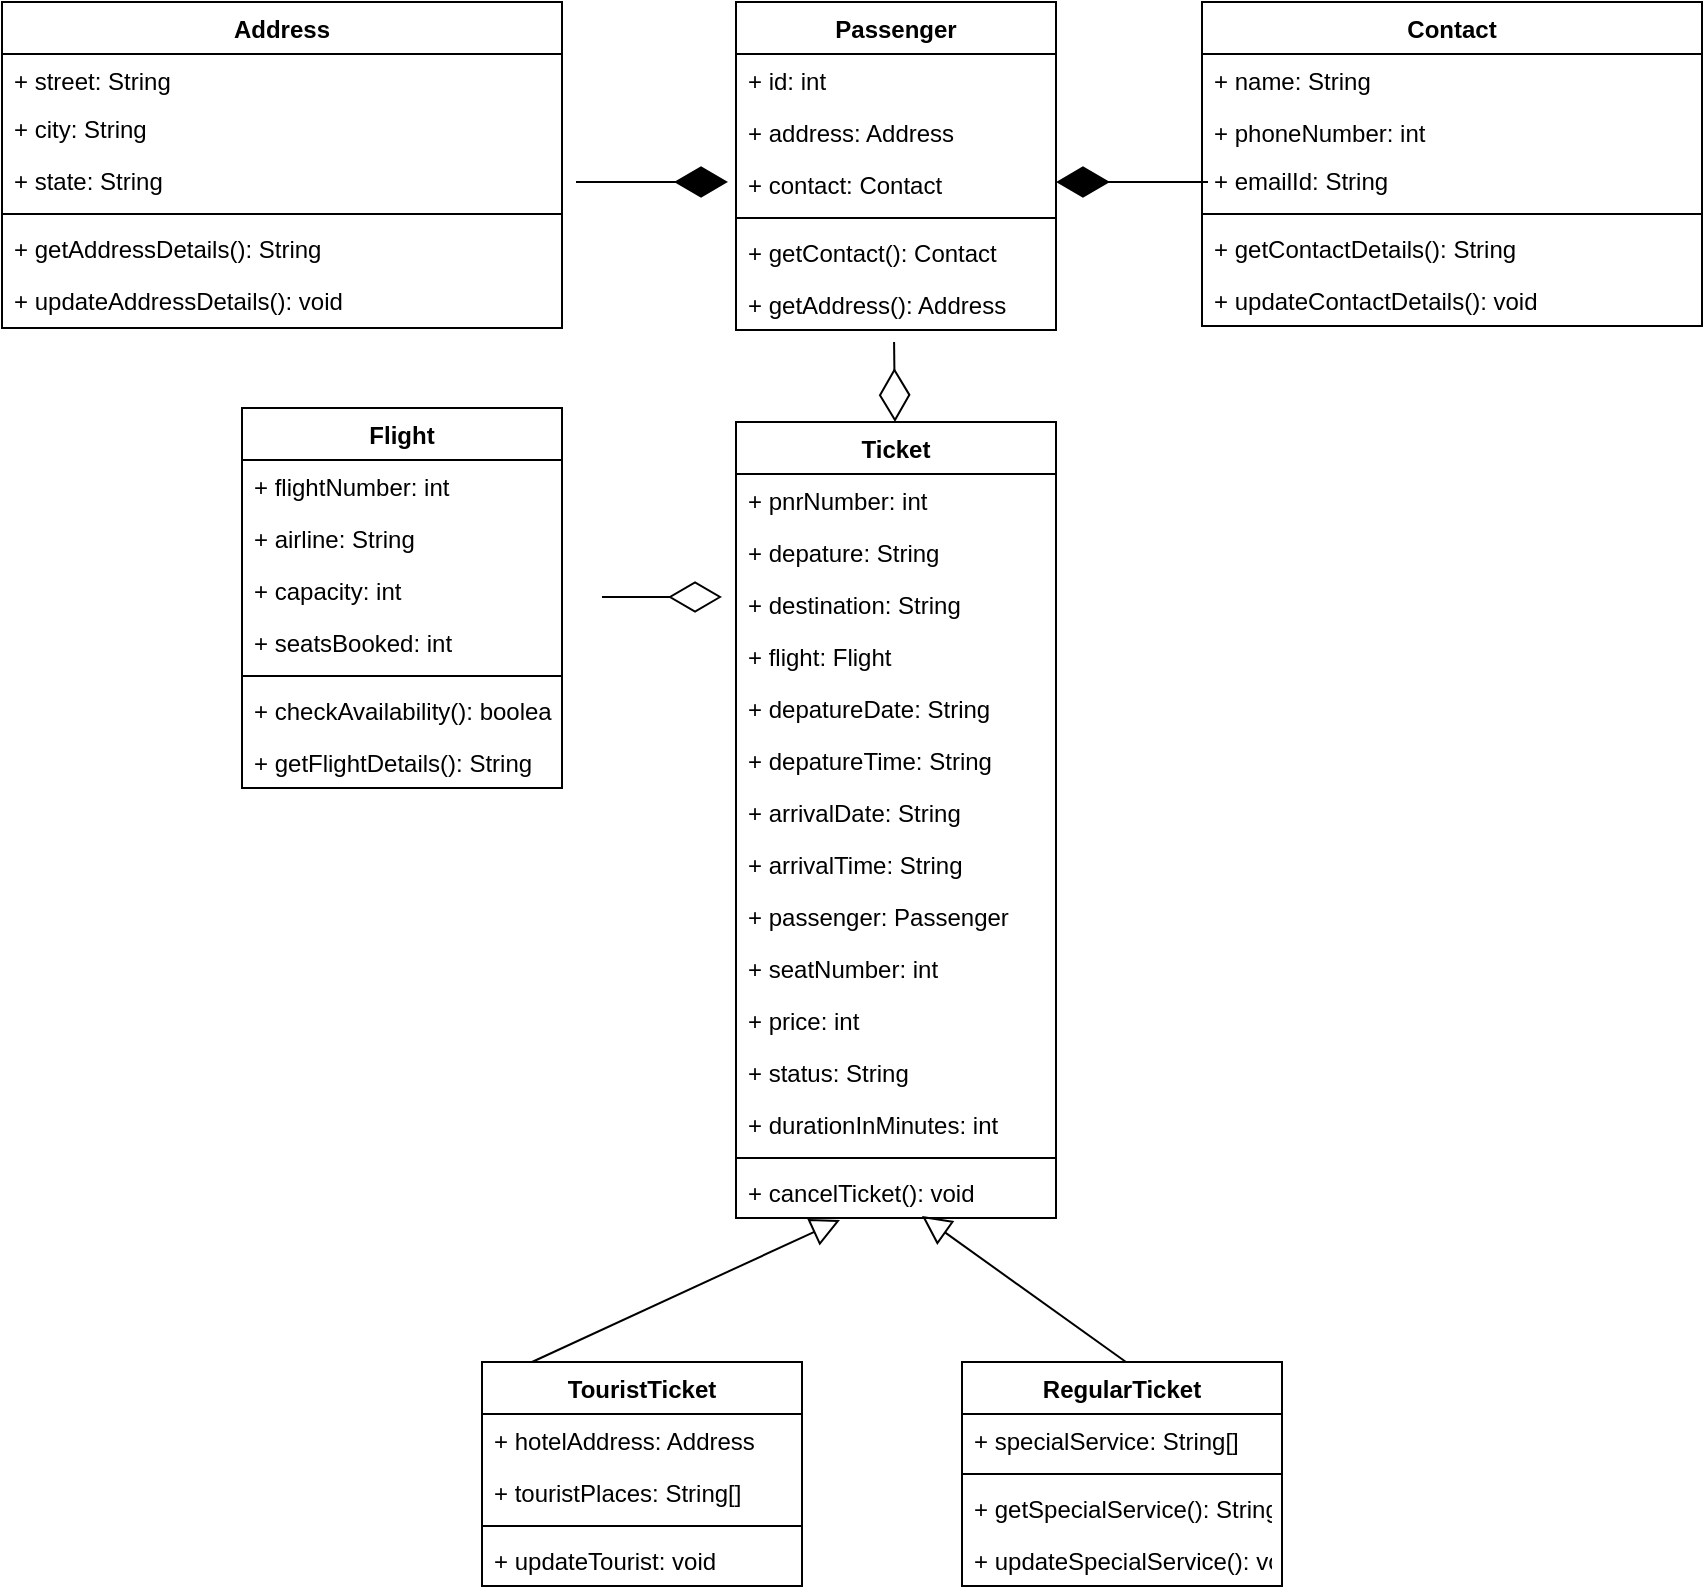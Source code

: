 <mxfile version="13.10.1" type="device"><diagram id="bFVfQe8NllgXu4wjgGMo" name="Page-1"><mxGraphModel dx="875" dy="492" grid="1" gridSize="10" guides="1" tooltips="1" connect="1" arrows="1" fold="1" page="1" pageScale="1" pageWidth="850" pageHeight="1100" math="0" shadow="0"><root><mxCell id="0"/><mxCell id="1" parent="0"/><mxCell id="rxez0-QFfKxThDH0rogU-1" value="Address" style="swimlane;fontStyle=1;align=center;verticalAlign=top;childLayout=stackLayout;horizontal=1;startSize=26;horizontalStack=0;resizeParent=1;resizeParentMax=0;resizeLast=0;collapsible=1;marginBottom=0;" vertex="1" parent="1"><mxGeometry x="160" y="40" width="280" height="163" as="geometry"/></mxCell><mxCell id="rxez0-QFfKxThDH0rogU-2" value="+ street: String" style="text;strokeColor=none;fillColor=none;align=left;verticalAlign=top;spacingLeft=4;spacingRight=4;overflow=hidden;rotatable=0;points=[[0,0.5],[1,0.5]];portConstraint=eastwest;" vertex="1" parent="rxez0-QFfKxThDH0rogU-1"><mxGeometry y="26" width="280" height="24" as="geometry"/></mxCell><mxCell id="rxez0-QFfKxThDH0rogU-11" value="+ city: String" style="text;strokeColor=none;fillColor=none;align=left;verticalAlign=top;spacingLeft=4;spacingRight=4;overflow=hidden;rotatable=0;points=[[0,0.5],[1,0.5]];portConstraint=eastwest;" vertex="1" parent="rxez0-QFfKxThDH0rogU-1"><mxGeometry y="50" width="280" height="26" as="geometry"/></mxCell><mxCell id="rxez0-QFfKxThDH0rogU-12" value="+ state: String" style="text;strokeColor=none;fillColor=none;align=left;verticalAlign=top;spacingLeft=4;spacingRight=4;overflow=hidden;rotatable=0;points=[[0,0.5],[1,0.5]];portConstraint=eastwest;" vertex="1" parent="rxez0-QFfKxThDH0rogU-1"><mxGeometry y="76" width="280" height="26" as="geometry"/></mxCell><mxCell id="rxez0-QFfKxThDH0rogU-3" value="" style="line;strokeWidth=1;fillColor=none;align=left;verticalAlign=middle;spacingTop=-1;spacingLeft=3;spacingRight=3;rotatable=0;labelPosition=right;points=[];portConstraint=eastwest;" vertex="1" parent="rxez0-QFfKxThDH0rogU-1"><mxGeometry y="102" width="280" height="8" as="geometry"/></mxCell><mxCell id="rxez0-QFfKxThDH0rogU-28" value="+ getAddressDetails(): String" style="text;strokeColor=none;fillColor=none;align=left;verticalAlign=top;spacingLeft=4;spacingRight=4;overflow=hidden;rotatable=0;points=[[0,0.5],[1,0.5]];portConstraint=eastwest;" vertex="1" parent="rxez0-QFfKxThDH0rogU-1"><mxGeometry y="110" width="280" height="26" as="geometry"/></mxCell><mxCell id="rxez0-QFfKxThDH0rogU-27" value="+ updateAddressDetails(): void" style="text;strokeColor=none;fillColor=none;align=left;verticalAlign=top;spacingLeft=4;spacingRight=4;overflow=hidden;rotatable=0;points=[[0,0.5],[1,0.5]];portConstraint=eastwest;" vertex="1" parent="rxez0-QFfKxThDH0rogU-1"><mxGeometry y="136" width="280" height="27" as="geometry"/></mxCell><mxCell id="rxez0-QFfKxThDH0rogU-13" value="Contact" style="swimlane;fontStyle=1;align=center;verticalAlign=top;childLayout=stackLayout;horizontal=1;startSize=26;horizontalStack=0;resizeParent=1;resizeParentMax=0;resizeLast=0;collapsible=1;marginBottom=0;" vertex="1" parent="1"><mxGeometry x="760" y="40" width="250" height="162" as="geometry"/></mxCell><mxCell id="rxez0-QFfKxThDH0rogU-15" value="+ name: String" style="text;strokeColor=none;fillColor=none;align=left;verticalAlign=top;spacingLeft=4;spacingRight=4;overflow=hidden;rotatable=0;points=[[0,0.5],[1,0.5]];portConstraint=eastwest;" vertex="1" parent="rxez0-QFfKxThDH0rogU-13"><mxGeometry y="26" width="250" height="26" as="geometry"/></mxCell><mxCell id="rxez0-QFfKxThDH0rogU-14" value="+ phoneNumber: int" style="text;strokeColor=none;fillColor=none;align=left;verticalAlign=top;spacingLeft=4;spacingRight=4;overflow=hidden;rotatable=0;points=[[0,0.5],[1,0.5]];portConstraint=eastwest;" vertex="1" parent="rxez0-QFfKxThDH0rogU-13"><mxGeometry y="52" width="250" height="24" as="geometry"/></mxCell><mxCell id="rxez0-QFfKxThDH0rogU-16" value="+ emailId: String" style="text;strokeColor=none;fillColor=none;align=left;verticalAlign=top;spacingLeft=4;spacingRight=4;overflow=hidden;rotatable=0;points=[[0,0.5],[1,0.5]];portConstraint=eastwest;" vertex="1" parent="rxez0-QFfKxThDH0rogU-13"><mxGeometry y="76" width="250" height="26" as="geometry"/></mxCell><mxCell id="rxez0-QFfKxThDH0rogU-17" value="" style="line;strokeWidth=1;fillColor=none;align=left;verticalAlign=middle;spacingTop=-1;spacingLeft=3;spacingRight=3;rotatable=0;labelPosition=right;points=[];portConstraint=eastwest;" vertex="1" parent="rxez0-QFfKxThDH0rogU-13"><mxGeometry y="102" width="250" height="8" as="geometry"/></mxCell><mxCell id="rxez0-QFfKxThDH0rogU-34" value="+ getContactDetails(): String" style="text;strokeColor=none;fillColor=none;align=left;verticalAlign=top;spacingLeft=4;spacingRight=4;overflow=hidden;rotatable=0;points=[[0,0.5],[1,0.5]];portConstraint=eastwest;" vertex="1" parent="rxez0-QFfKxThDH0rogU-13"><mxGeometry y="110" width="250" height="26" as="geometry"/></mxCell><mxCell id="rxez0-QFfKxThDH0rogU-35" value="+ updateContactDetails(): void" style="text;strokeColor=none;fillColor=none;align=left;verticalAlign=top;spacingLeft=4;spacingRight=4;overflow=hidden;rotatable=0;points=[[0,0.5],[1,0.5]];portConstraint=eastwest;" vertex="1" parent="rxez0-QFfKxThDH0rogU-13"><mxGeometry y="136" width="250" height="26" as="geometry"/></mxCell><mxCell id="rxez0-QFfKxThDH0rogU-37" value="Passenger" style="swimlane;fontStyle=1;align=center;verticalAlign=top;childLayout=stackLayout;horizontal=1;startSize=26;horizontalStack=0;resizeParent=1;resizeParentMax=0;resizeLast=0;collapsible=1;marginBottom=0;" vertex="1" parent="1"><mxGeometry x="527" y="40" width="160" height="164" as="geometry"><mxRectangle x="200" y="120" width="80" height="26" as="alternateBounds"/></mxGeometry></mxCell><mxCell id="rxez0-QFfKxThDH0rogU-38" value="+ id: int" style="text;strokeColor=none;fillColor=none;align=left;verticalAlign=top;spacingLeft=4;spacingRight=4;overflow=hidden;rotatable=0;points=[[0,0.5],[1,0.5]];portConstraint=eastwest;" vertex="1" parent="rxez0-QFfKxThDH0rogU-37"><mxGeometry y="26" width="160" height="26" as="geometry"/></mxCell><mxCell id="rxez0-QFfKxThDH0rogU-39" value="+ address: Address" style="text;strokeColor=none;fillColor=none;align=left;verticalAlign=top;spacingLeft=4;spacingRight=4;overflow=hidden;rotatable=0;points=[[0,0.5],[1,0.5]];portConstraint=eastwest;" vertex="1" parent="rxez0-QFfKxThDH0rogU-37"><mxGeometry y="52" width="160" height="26" as="geometry"/></mxCell><mxCell id="rxez0-QFfKxThDH0rogU-40" value="+ contact: Contact" style="text;strokeColor=none;fillColor=none;align=left;verticalAlign=top;spacingLeft=4;spacingRight=4;overflow=hidden;rotatable=0;points=[[0,0.5],[1,0.5]];portConstraint=eastwest;" vertex="1" parent="rxez0-QFfKxThDH0rogU-37"><mxGeometry y="78" width="160" height="26" as="geometry"/></mxCell><mxCell id="rxez0-QFfKxThDH0rogU-41" value="" style="line;strokeWidth=1;fillColor=none;align=left;verticalAlign=middle;spacingTop=-1;spacingLeft=3;spacingRight=3;rotatable=0;labelPosition=right;points=[];portConstraint=eastwest;" vertex="1" parent="rxez0-QFfKxThDH0rogU-37"><mxGeometry y="104" width="160" height="8" as="geometry"/></mxCell><mxCell id="rxez0-QFfKxThDH0rogU-42" value="+ getContact(): Contact" style="text;strokeColor=none;fillColor=none;align=left;verticalAlign=top;spacingLeft=4;spacingRight=4;overflow=hidden;rotatable=0;points=[[0,0.5],[1,0.5]];portConstraint=eastwest;" vertex="1" parent="rxez0-QFfKxThDH0rogU-37"><mxGeometry y="112" width="160" height="26" as="geometry"/></mxCell><mxCell id="rxez0-QFfKxThDH0rogU-43" value="+ getAddress(): Address" style="text;strokeColor=none;fillColor=none;align=left;verticalAlign=top;spacingLeft=4;spacingRight=4;overflow=hidden;rotatable=0;points=[[0,0.5],[1,0.5]];portConstraint=eastwest;" vertex="1" parent="rxez0-QFfKxThDH0rogU-37"><mxGeometry y="138" width="160" height="26" as="geometry"/></mxCell><mxCell id="rxez0-QFfKxThDH0rogU-44" value="Flight" style="swimlane;fontStyle=1;align=center;verticalAlign=top;childLayout=stackLayout;horizontal=1;startSize=26;horizontalStack=0;resizeParent=1;resizeParentMax=0;resizeLast=0;collapsible=1;marginBottom=0;" vertex="1" parent="1"><mxGeometry x="280" y="243" width="160" height="190" as="geometry"/></mxCell><mxCell id="rxez0-QFfKxThDH0rogU-52" value="+ flightNumber: int" style="text;strokeColor=none;fillColor=none;align=left;verticalAlign=top;spacingLeft=4;spacingRight=4;overflow=hidden;rotatable=0;points=[[0,0.5],[1,0.5]];portConstraint=eastwest;" vertex="1" parent="rxez0-QFfKxThDH0rogU-44"><mxGeometry y="26" width="160" height="26" as="geometry"/></mxCell><mxCell id="rxez0-QFfKxThDH0rogU-68" value="+ airline: String" style="text;strokeColor=none;fillColor=none;align=left;verticalAlign=top;spacingLeft=4;spacingRight=4;overflow=hidden;rotatable=0;points=[[0,0.5],[1,0.5]];portConstraint=eastwest;" vertex="1" parent="rxez0-QFfKxThDH0rogU-44"><mxGeometry y="52" width="160" height="26" as="geometry"/></mxCell><mxCell id="rxez0-QFfKxThDH0rogU-45" value="+ capacity: int" style="text;strokeColor=none;fillColor=none;align=left;verticalAlign=top;spacingLeft=4;spacingRight=4;overflow=hidden;rotatable=0;points=[[0,0.5],[1,0.5]];portConstraint=eastwest;" vertex="1" parent="rxez0-QFfKxThDH0rogU-44"><mxGeometry y="78" width="160" height="26" as="geometry"/></mxCell><mxCell id="rxez0-QFfKxThDH0rogU-53" value="+ seatsBooked: int" style="text;strokeColor=none;fillColor=none;align=left;verticalAlign=top;spacingLeft=4;spacingRight=4;overflow=hidden;rotatable=0;points=[[0,0.5],[1,0.5]];portConstraint=eastwest;" vertex="1" parent="rxez0-QFfKxThDH0rogU-44"><mxGeometry y="104" width="160" height="26" as="geometry"/></mxCell><mxCell id="rxez0-QFfKxThDH0rogU-46" value="" style="line;strokeWidth=1;fillColor=none;align=left;verticalAlign=middle;spacingTop=-1;spacingLeft=3;spacingRight=3;rotatable=0;labelPosition=right;points=[];portConstraint=eastwest;" vertex="1" parent="rxez0-QFfKxThDH0rogU-44"><mxGeometry y="130" width="160" height="8" as="geometry"/></mxCell><mxCell id="rxez0-QFfKxThDH0rogU-67" value="+ checkAvailability(): boolean" style="text;strokeColor=none;fillColor=none;align=left;verticalAlign=top;spacingLeft=4;spacingRight=4;overflow=hidden;rotatable=0;points=[[0,0.5],[1,0.5]];portConstraint=eastwest;" vertex="1" parent="rxez0-QFfKxThDH0rogU-44"><mxGeometry y="138" width="160" height="26" as="geometry"/></mxCell><mxCell id="rxez0-QFfKxThDH0rogU-47" value="+ getFlightDetails(): String" style="text;strokeColor=none;fillColor=none;align=left;verticalAlign=top;spacingLeft=4;spacingRight=4;overflow=hidden;rotatable=0;points=[[0,0.5],[1,0.5]];portConstraint=eastwest;" vertex="1" parent="rxez0-QFfKxThDH0rogU-44"><mxGeometry y="164" width="160" height="26" as="geometry"/></mxCell><mxCell id="rxez0-QFfKxThDH0rogU-48" value="Ticket" style="swimlane;fontStyle=1;align=center;verticalAlign=top;childLayout=stackLayout;horizontal=1;startSize=26;horizontalStack=0;resizeParent=1;resizeParentMax=0;resizeLast=0;collapsible=1;marginBottom=0;" vertex="1" parent="1"><mxGeometry x="527" y="250" width="160" height="398" as="geometry"/></mxCell><mxCell id="rxez0-QFfKxThDH0rogU-49" value="+ pnrNumber: int" style="text;strokeColor=none;fillColor=none;align=left;verticalAlign=top;spacingLeft=4;spacingRight=4;overflow=hidden;rotatable=0;points=[[0,0.5],[1,0.5]];portConstraint=eastwest;" vertex="1" parent="rxez0-QFfKxThDH0rogU-48"><mxGeometry y="26" width="160" height="26" as="geometry"/></mxCell><mxCell id="rxez0-QFfKxThDH0rogU-55" value="+ depature: String" style="text;strokeColor=none;fillColor=none;align=left;verticalAlign=top;spacingLeft=4;spacingRight=4;overflow=hidden;rotatable=0;points=[[0,0.5],[1,0.5]];portConstraint=eastwest;" vertex="1" parent="rxez0-QFfKxThDH0rogU-48"><mxGeometry y="52" width="160" height="26" as="geometry"/></mxCell><mxCell id="rxez0-QFfKxThDH0rogU-56" value="+ destination: String" style="text;strokeColor=none;fillColor=none;align=left;verticalAlign=top;spacingLeft=4;spacingRight=4;overflow=hidden;rotatable=0;points=[[0,0.5],[1,0.5]];portConstraint=eastwest;" vertex="1" parent="rxez0-QFfKxThDH0rogU-48"><mxGeometry y="78" width="160" height="26" as="geometry"/></mxCell><mxCell id="rxez0-QFfKxThDH0rogU-57" value="+ flight: Flight" style="text;strokeColor=none;fillColor=none;align=left;verticalAlign=top;spacingLeft=4;spacingRight=4;overflow=hidden;rotatable=0;points=[[0,0.5],[1,0.5]];portConstraint=eastwest;" vertex="1" parent="rxez0-QFfKxThDH0rogU-48"><mxGeometry y="104" width="160" height="26" as="geometry"/></mxCell><mxCell id="rxez0-QFfKxThDH0rogU-58" value="+ depatureDate: String" style="text;strokeColor=none;fillColor=none;align=left;verticalAlign=top;spacingLeft=4;spacingRight=4;overflow=hidden;rotatable=0;points=[[0,0.5],[1,0.5]];portConstraint=eastwest;" vertex="1" parent="rxez0-QFfKxThDH0rogU-48"><mxGeometry y="130" width="160" height="26" as="geometry"/></mxCell><mxCell id="rxez0-QFfKxThDH0rogU-59" value="+ depatureTime: String" style="text;strokeColor=none;fillColor=none;align=left;verticalAlign=top;spacingLeft=4;spacingRight=4;overflow=hidden;rotatable=0;points=[[0,0.5],[1,0.5]];portConstraint=eastwest;" vertex="1" parent="rxez0-QFfKxThDH0rogU-48"><mxGeometry y="156" width="160" height="26" as="geometry"/></mxCell><mxCell id="rxez0-QFfKxThDH0rogU-60" value="+ arrivalDate: String" style="text;strokeColor=none;fillColor=none;align=left;verticalAlign=top;spacingLeft=4;spacingRight=4;overflow=hidden;rotatable=0;points=[[0,0.5],[1,0.5]];portConstraint=eastwest;" vertex="1" parent="rxez0-QFfKxThDH0rogU-48"><mxGeometry y="182" width="160" height="26" as="geometry"/></mxCell><mxCell id="rxez0-QFfKxThDH0rogU-61" value="+ arrivalTime: String" style="text;strokeColor=none;fillColor=none;align=left;verticalAlign=top;spacingLeft=4;spacingRight=4;overflow=hidden;rotatable=0;points=[[0,0.5],[1,0.5]];portConstraint=eastwest;" vertex="1" parent="rxez0-QFfKxThDH0rogU-48"><mxGeometry y="208" width="160" height="26" as="geometry"/></mxCell><mxCell id="rxez0-QFfKxThDH0rogU-62" value="+ passenger: Passenger" style="text;strokeColor=none;fillColor=none;align=left;verticalAlign=top;spacingLeft=4;spacingRight=4;overflow=hidden;rotatable=0;points=[[0,0.5],[1,0.5]];portConstraint=eastwest;" vertex="1" parent="rxez0-QFfKxThDH0rogU-48"><mxGeometry y="234" width="160" height="26" as="geometry"/></mxCell><mxCell id="rxez0-QFfKxThDH0rogU-63" value="+ seatNumber: int" style="text;strokeColor=none;fillColor=none;align=left;verticalAlign=top;spacingLeft=4;spacingRight=4;overflow=hidden;rotatable=0;points=[[0,0.5],[1,0.5]];portConstraint=eastwest;" vertex="1" parent="rxez0-QFfKxThDH0rogU-48"><mxGeometry y="260" width="160" height="26" as="geometry"/></mxCell><mxCell id="rxez0-QFfKxThDH0rogU-64" value="+ price: int" style="text;strokeColor=none;fillColor=none;align=left;verticalAlign=top;spacingLeft=4;spacingRight=4;overflow=hidden;rotatable=0;points=[[0,0.5],[1,0.5]];portConstraint=eastwest;" vertex="1" parent="rxez0-QFfKxThDH0rogU-48"><mxGeometry y="286" width="160" height="26" as="geometry"/></mxCell><mxCell id="rxez0-QFfKxThDH0rogU-65" value="+ status: String" style="text;strokeColor=none;fillColor=none;align=left;verticalAlign=top;spacingLeft=4;spacingRight=4;overflow=hidden;rotatable=0;points=[[0,0.5],[1,0.5]];portConstraint=eastwest;" vertex="1" parent="rxez0-QFfKxThDH0rogU-48"><mxGeometry y="312" width="160" height="26" as="geometry"/></mxCell><mxCell id="rxez0-QFfKxThDH0rogU-66" value="+ durationInMinutes: int" style="text;strokeColor=none;fillColor=none;align=left;verticalAlign=top;spacingLeft=4;spacingRight=4;overflow=hidden;rotatable=0;points=[[0,0.5],[1,0.5]];portConstraint=eastwest;" vertex="1" parent="rxez0-QFfKxThDH0rogU-48"><mxGeometry y="338" width="160" height="26" as="geometry"/></mxCell><mxCell id="rxez0-QFfKxThDH0rogU-50" value="" style="line;strokeWidth=1;fillColor=none;align=left;verticalAlign=middle;spacingTop=-1;spacingLeft=3;spacingRight=3;rotatable=0;labelPosition=right;points=[];portConstraint=eastwest;" vertex="1" parent="rxez0-QFfKxThDH0rogU-48"><mxGeometry y="364" width="160" height="8" as="geometry"/></mxCell><mxCell id="rxez0-QFfKxThDH0rogU-51" value="+ cancelTicket(): void" style="text;strokeColor=none;fillColor=none;align=left;verticalAlign=top;spacingLeft=4;spacingRight=4;overflow=hidden;rotatable=0;points=[[0,0.5],[1,0.5]];portConstraint=eastwest;" vertex="1" parent="rxez0-QFfKxThDH0rogU-48"><mxGeometry y="372" width="160" height="26" as="geometry"/></mxCell><mxCell id="rxez0-QFfKxThDH0rogU-69" value="" style="endArrow=diamondThin;endFill=1;endSize=24;html=1;" edge="1" parent="1"><mxGeometry width="160" relative="1" as="geometry"><mxPoint x="447" y="130" as="sourcePoint"/><mxPoint x="523" y="130" as="targetPoint"/><Array as="points"><mxPoint x="473" y="130"/><mxPoint x="503" y="130"/></Array></mxGeometry></mxCell><mxCell id="rxez0-QFfKxThDH0rogU-70" value="" style="endArrow=diamondThin;endFill=1;endSize=24;html=1;" edge="1" parent="1"><mxGeometry width="160" relative="1" as="geometry"><mxPoint x="763" y="130" as="sourcePoint"/><mxPoint x="687" y="130" as="targetPoint"/><Array as="points"><mxPoint x="743" y="130"/><mxPoint x="713" y="130"/></Array></mxGeometry></mxCell><mxCell id="rxez0-QFfKxThDH0rogU-72" value="RegularTicket" style="swimlane;fontStyle=1;align=center;verticalAlign=top;childLayout=stackLayout;horizontal=1;startSize=26;horizontalStack=0;resizeParent=1;resizeParentMax=0;resizeLast=0;collapsible=1;marginBottom=0;" vertex="1" parent="1"><mxGeometry x="640" y="720" width="160" height="112" as="geometry"/></mxCell><mxCell id="rxez0-QFfKxThDH0rogU-73" value="+ specialService: String[]" style="text;strokeColor=none;fillColor=none;align=left;verticalAlign=top;spacingLeft=4;spacingRight=4;overflow=hidden;rotatable=0;points=[[0,0.5],[1,0.5]];portConstraint=eastwest;" vertex="1" parent="rxez0-QFfKxThDH0rogU-72"><mxGeometry y="26" width="160" height="26" as="geometry"/></mxCell><mxCell id="rxez0-QFfKxThDH0rogU-74" value="" style="line;strokeWidth=1;fillColor=none;align=left;verticalAlign=middle;spacingTop=-1;spacingLeft=3;spacingRight=3;rotatable=0;labelPosition=right;points=[];portConstraint=eastwest;" vertex="1" parent="rxez0-QFfKxThDH0rogU-72"><mxGeometry y="52" width="160" height="8" as="geometry"/></mxCell><mxCell id="rxez0-QFfKxThDH0rogU-75" value="+ getSpecialService(): String[]" style="text;strokeColor=none;fillColor=none;align=left;verticalAlign=top;spacingLeft=4;spacingRight=4;overflow=hidden;rotatable=0;points=[[0,0.5],[1,0.5]];portConstraint=eastwest;" vertex="1" parent="rxez0-QFfKxThDH0rogU-72"><mxGeometry y="60" width="160" height="26" as="geometry"/></mxCell><mxCell id="rxez0-QFfKxThDH0rogU-80" value="+ updateSpecialService(): void" style="text;strokeColor=none;fillColor=none;align=left;verticalAlign=top;spacingLeft=4;spacingRight=4;overflow=hidden;rotatable=0;points=[[0,0.5],[1,0.5]];portConstraint=eastwest;" vertex="1" parent="rxez0-QFfKxThDH0rogU-72"><mxGeometry y="86" width="160" height="26" as="geometry"/></mxCell><mxCell id="rxez0-QFfKxThDH0rogU-76" value="TouristTicket" style="swimlane;fontStyle=1;align=center;verticalAlign=top;childLayout=stackLayout;horizontal=1;startSize=26;horizontalStack=0;resizeParent=1;resizeParentMax=0;resizeLast=0;collapsible=1;marginBottom=0;" vertex="1" parent="1"><mxGeometry x="400" y="720" width="160" height="112" as="geometry"/></mxCell><mxCell id="rxez0-QFfKxThDH0rogU-77" value="+ hotelAddress: Address" style="text;strokeColor=none;fillColor=none;align=left;verticalAlign=top;spacingLeft=4;spacingRight=4;overflow=hidden;rotatable=0;points=[[0,0.5],[1,0.5]];portConstraint=eastwest;" vertex="1" parent="rxez0-QFfKxThDH0rogU-76"><mxGeometry y="26" width="160" height="26" as="geometry"/></mxCell><mxCell id="rxez0-QFfKxThDH0rogU-81" value="+ touristPlaces: String[]" style="text;strokeColor=none;fillColor=none;align=left;verticalAlign=top;spacingLeft=4;spacingRight=4;overflow=hidden;rotatable=0;points=[[0,0.5],[1,0.5]];portConstraint=eastwest;" vertex="1" parent="rxez0-QFfKxThDH0rogU-76"><mxGeometry y="52" width="160" height="26" as="geometry"/></mxCell><mxCell id="rxez0-QFfKxThDH0rogU-78" value="" style="line;strokeWidth=1;fillColor=none;align=left;verticalAlign=middle;spacingTop=-1;spacingLeft=3;spacingRight=3;rotatable=0;labelPosition=right;points=[];portConstraint=eastwest;" vertex="1" parent="rxez0-QFfKxThDH0rogU-76"><mxGeometry y="78" width="160" height="8" as="geometry"/></mxCell><mxCell id="rxez0-QFfKxThDH0rogU-79" value="+ updateTourist: void" style="text;strokeColor=none;fillColor=none;align=left;verticalAlign=top;spacingLeft=4;spacingRight=4;overflow=hidden;rotatable=0;points=[[0,0.5],[1,0.5]];portConstraint=eastwest;" vertex="1" parent="rxez0-QFfKxThDH0rogU-76"><mxGeometry y="86" width="160" height="26" as="geometry"/></mxCell><mxCell id="rxez0-QFfKxThDH0rogU-82" value="" style="edgeStyle=none;html=1;endSize=12;endArrow=block;endFill=0;exitX=0.5;exitY=0;exitDx=0;exitDy=0;entryX=0.46;entryY=1.192;entryDx=0;entryDy=0;entryPerimeter=0;" edge="1" parent="1"><mxGeometry width="160" relative="1" as="geometry"><mxPoint x="425" y="720" as="sourcePoint"/><mxPoint x="579" y="648.992" as="targetPoint"/></mxGeometry></mxCell><mxCell id="rxez0-QFfKxThDH0rogU-83" value="" style="edgeStyle=none;html=1;endSize=12;endArrow=block;endFill=0;exitX=0.5;exitY=0;exitDx=0;exitDy=0;entryX=0.52;entryY=1.115;entryDx=0;entryDy=0;entryPerimeter=0;" edge="1" parent="1"><mxGeometry width="160" relative="1" as="geometry"><mxPoint x="722" y="720" as="sourcePoint"/><mxPoint x="620" y="646.99" as="targetPoint"/></mxGeometry></mxCell><mxCell id="rxez0-QFfKxThDH0rogU-84" value="" style="endArrow=diamondThin;endFill=0;endSize=24;html=1;exitX=1;exitY=0.5;exitDx=0;exitDy=0;entryX=0;entryY=0.5;entryDx=0;entryDy=0;" edge="1" parent="1"><mxGeometry width="160" relative="1" as="geometry"><mxPoint x="460" y="337.5" as="sourcePoint"/><mxPoint x="520" y="337.5" as="targetPoint"/></mxGeometry></mxCell><mxCell id="rxez0-QFfKxThDH0rogU-85" value="" style="endArrow=diamondThin;endFill=0;endSize=24;html=1;entryX=0;entryY=0.5;entryDx=0;entryDy=0;exitX=0.494;exitY=1.231;exitDx=0;exitDy=0;exitPerimeter=0;" edge="1" parent="1" source="rxez0-QFfKxThDH0rogU-43"><mxGeometry width="160" relative="1" as="geometry"><mxPoint x="606.5" y="220" as="sourcePoint"/><mxPoint x="606.5" y="250" as="targetPoint"/></mxGeometry></mxCell></root></mxGraphModel></diagram></mxfile>